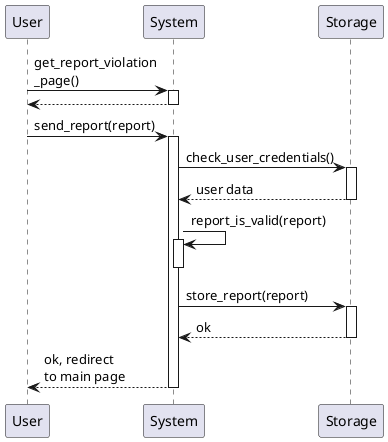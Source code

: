 @startuml creation_of_new_report
    participant User as U
    participant System as S
    participant Storage as ST

    autoactivate on

    U -> S: get_report_violation\n_page()
    return
    U -> S: send_report(report)
    S -> ST: check_user_credentials()
    return user data
    S -> S: report_is_valid(report)
    deactivate S
    S -> ST: store_report(report)
    return ok
    return ok, redirect\nto main page
@enduml

@startuml information_mining
    participant User as U
    participant System as S
    participant Storage as ST

    autoactivate on

    U -> S: get_statistics_page()
    S -> ST: check_user_type()
    return user
    return filters for simple user
    U -> S: send_filters(filters)
    S -> ST: query(filters)
    return search results
    S -> S: process_results()
    deactivate S
    return statistics
    U -> S: get main page
    return main page
@enduml

@startuml information_mining_by_officers
    participant User as U
    participant System as S
    participant Storage as ST

    autoactivate on

    U -> S: get_statistics_page()
    S -> ST: check_user_type()
    return authority
    return filters for authority
    U -> S: send_filters(filters)
    S -> ST: query(filters)
    return search results
    S -> S: process_results()
    deactivate S
    return statistics
    U -> S: get main page
    return main page
@enduml